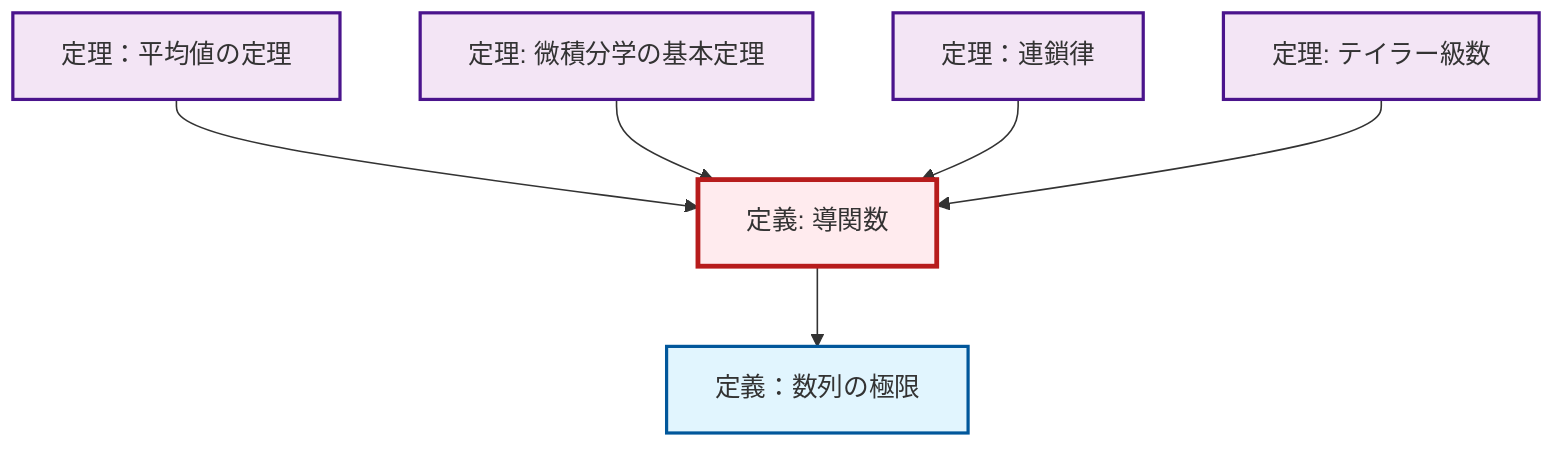 graph TD
    classDef definition fill:#e1f5fe,stroke:#01579b,stroke-width:2px
    classDef theorem fill:#f3e5f5,stroke:#4a148c,stroke-width:2px
    classDef axiom fill:#fff3e0,stroke:#e65100,stroke-width:2px
    classDef example fill:#e8f5e9,stroke:#1b5e20,stroke-width:2px
    classDef current fill:#ffebee,stroke:#b71c1c,stroke-width:3px
    thm-fundamental-calculus["定理: 微積分学の基本定理"]:::theorem
    def-limit["定義：数列の極限"]:::definition
    def-derivative["定義: 導関数"]:::definition
    thm-taylor-series["定理: テイラー級数"]:::theorem
    thm-chain-rule["定理：連鎖律"]:::theorem
    thm-mean-value["定理：平均値の定理"]:::theorem
    def-derivative --> def-limit
    thm-mean-value --> def-derivative
    thm-fundamental-calculus --> def-derivative
    thm-chain-rule --> def-derivative
    thm-taylor-series --> def-derivative
    class def-derivative current